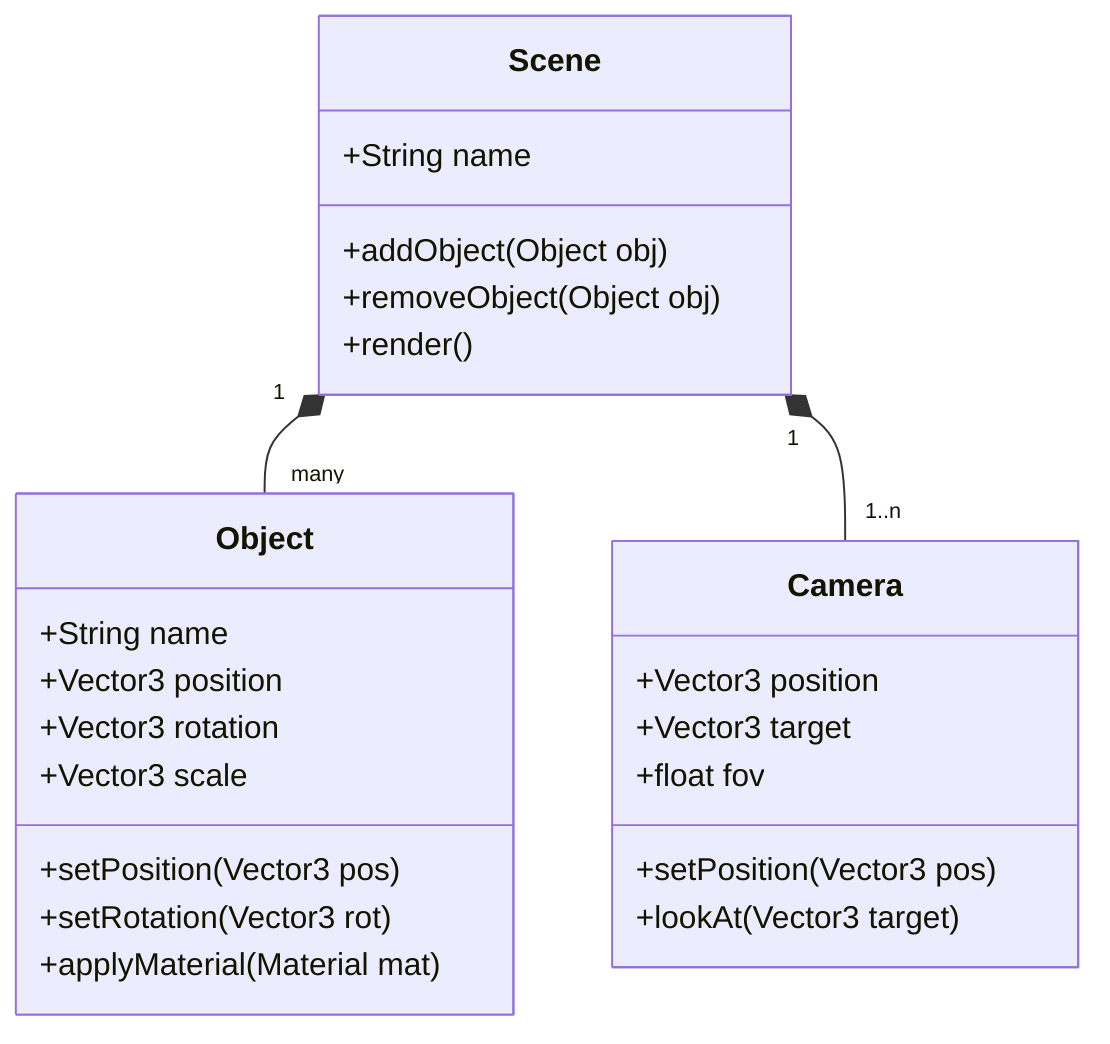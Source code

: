 classDiagram
    class Scene {
        +String name
        +addObject(Object obj)
        +removeObject(Object obj)
        +render()
    }
    class Object {
        +String name
        +Vector3 position
        +Vector3 rotation
        +Vector3 scale
        +setPosition(Vector3 pos)
        +setRotation(Vector3 rot)
        +applyMaterial(Material mat)
    }
    class Camera {
        +Vector3 position
        +Vector3 target
        +float fov
        +setPosition(Vector3 pos)
        +lookAt(Vector3 target)
    }
    Scene "1" *-- "many" Object
    Scene "1" *-- "1..n" Camera